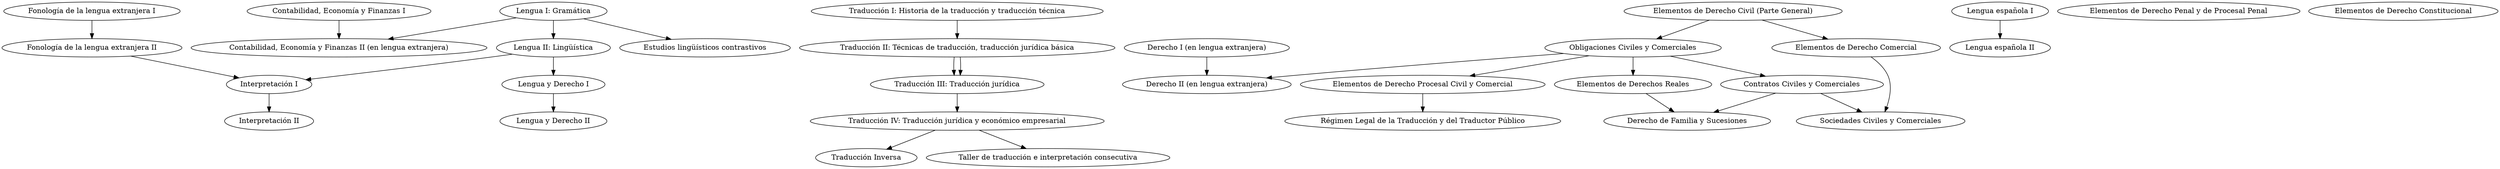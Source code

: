 digraph {
    1[label="Fonología de la lengua extranjera I"]
    2[label="Contabilidad, Economía y Finanzas I"]
    3[label="Lengua I: Gramática"]
    4[label="Traducción I: Historia de la traducción y traducción técnica"]
    5[label="Derecho I (en lengua extranjera)"]
    6[label="Lengua española I"]
    7[label="Fonología de la lengua extranjera II"]
    8[label="Contabilidad, Economía y Finanzas II (en lengua extranjera)"]
    9[label="Traducción II: Técnicas de traducción, traducción jurídica básica"]
    10[label="Lengua española II"]
    11[label="Lengua II: Lingüística"]
    12[label="Estudios lingüísticos contrastivos"]
    13[label="Traducción III: Traducción jurídica"]
    14[label="Derecho II (en lengua extranjera)"]
    15[label="Interpretación I"]
    16[label="Lengua y Derecho I"]
    17[label="Traducción IV: Traducción jurídica y económico empresarial"]
    18[label="Régimen Legal de la Traducción y del Traductor Público"]
    19[label="Interpretación II"]
    20[label="Lengua y Derecho II"]
    21[label="Traducción Inversa"]
    22[label="Taller de traducción e interpretación consecutiva"]
    23[label="Elementos de Derecho Penal y de Procesal Penal"]
    24[label="Elementos de Derecho Civil (Parte General)"]
    25[label="Elementos de Derecho Constitucional"]
    26[label="Obligaciones Civiles y Comerciales"]
    27[label="Elementos de Derecho Comercial"]
    28[label="Elementos de Derecho Procesal Civil y Comercial"]
    29[label="Elementos de Derechos Reales"]
    30[label="Contratos Civiles y Comerciales"]
    31[label="Derecho de Familia y Sucesiones"]
    32[label="Sociedades Civiles y Comerciales"]
    1->7
    7->15
    15->19
    2->8
    11->15
    11->16
    16->20
    3->8
    3->11
    3->12
    4->9
    9->13
    9->13
    13->17
    17->21
    17->22
    5->14
    6->10
    24->26
    24->27
    26->28
    26->29
    26->30
    29->31
    30->31
    30->32
    27->32
    26->14
    28->18
}
